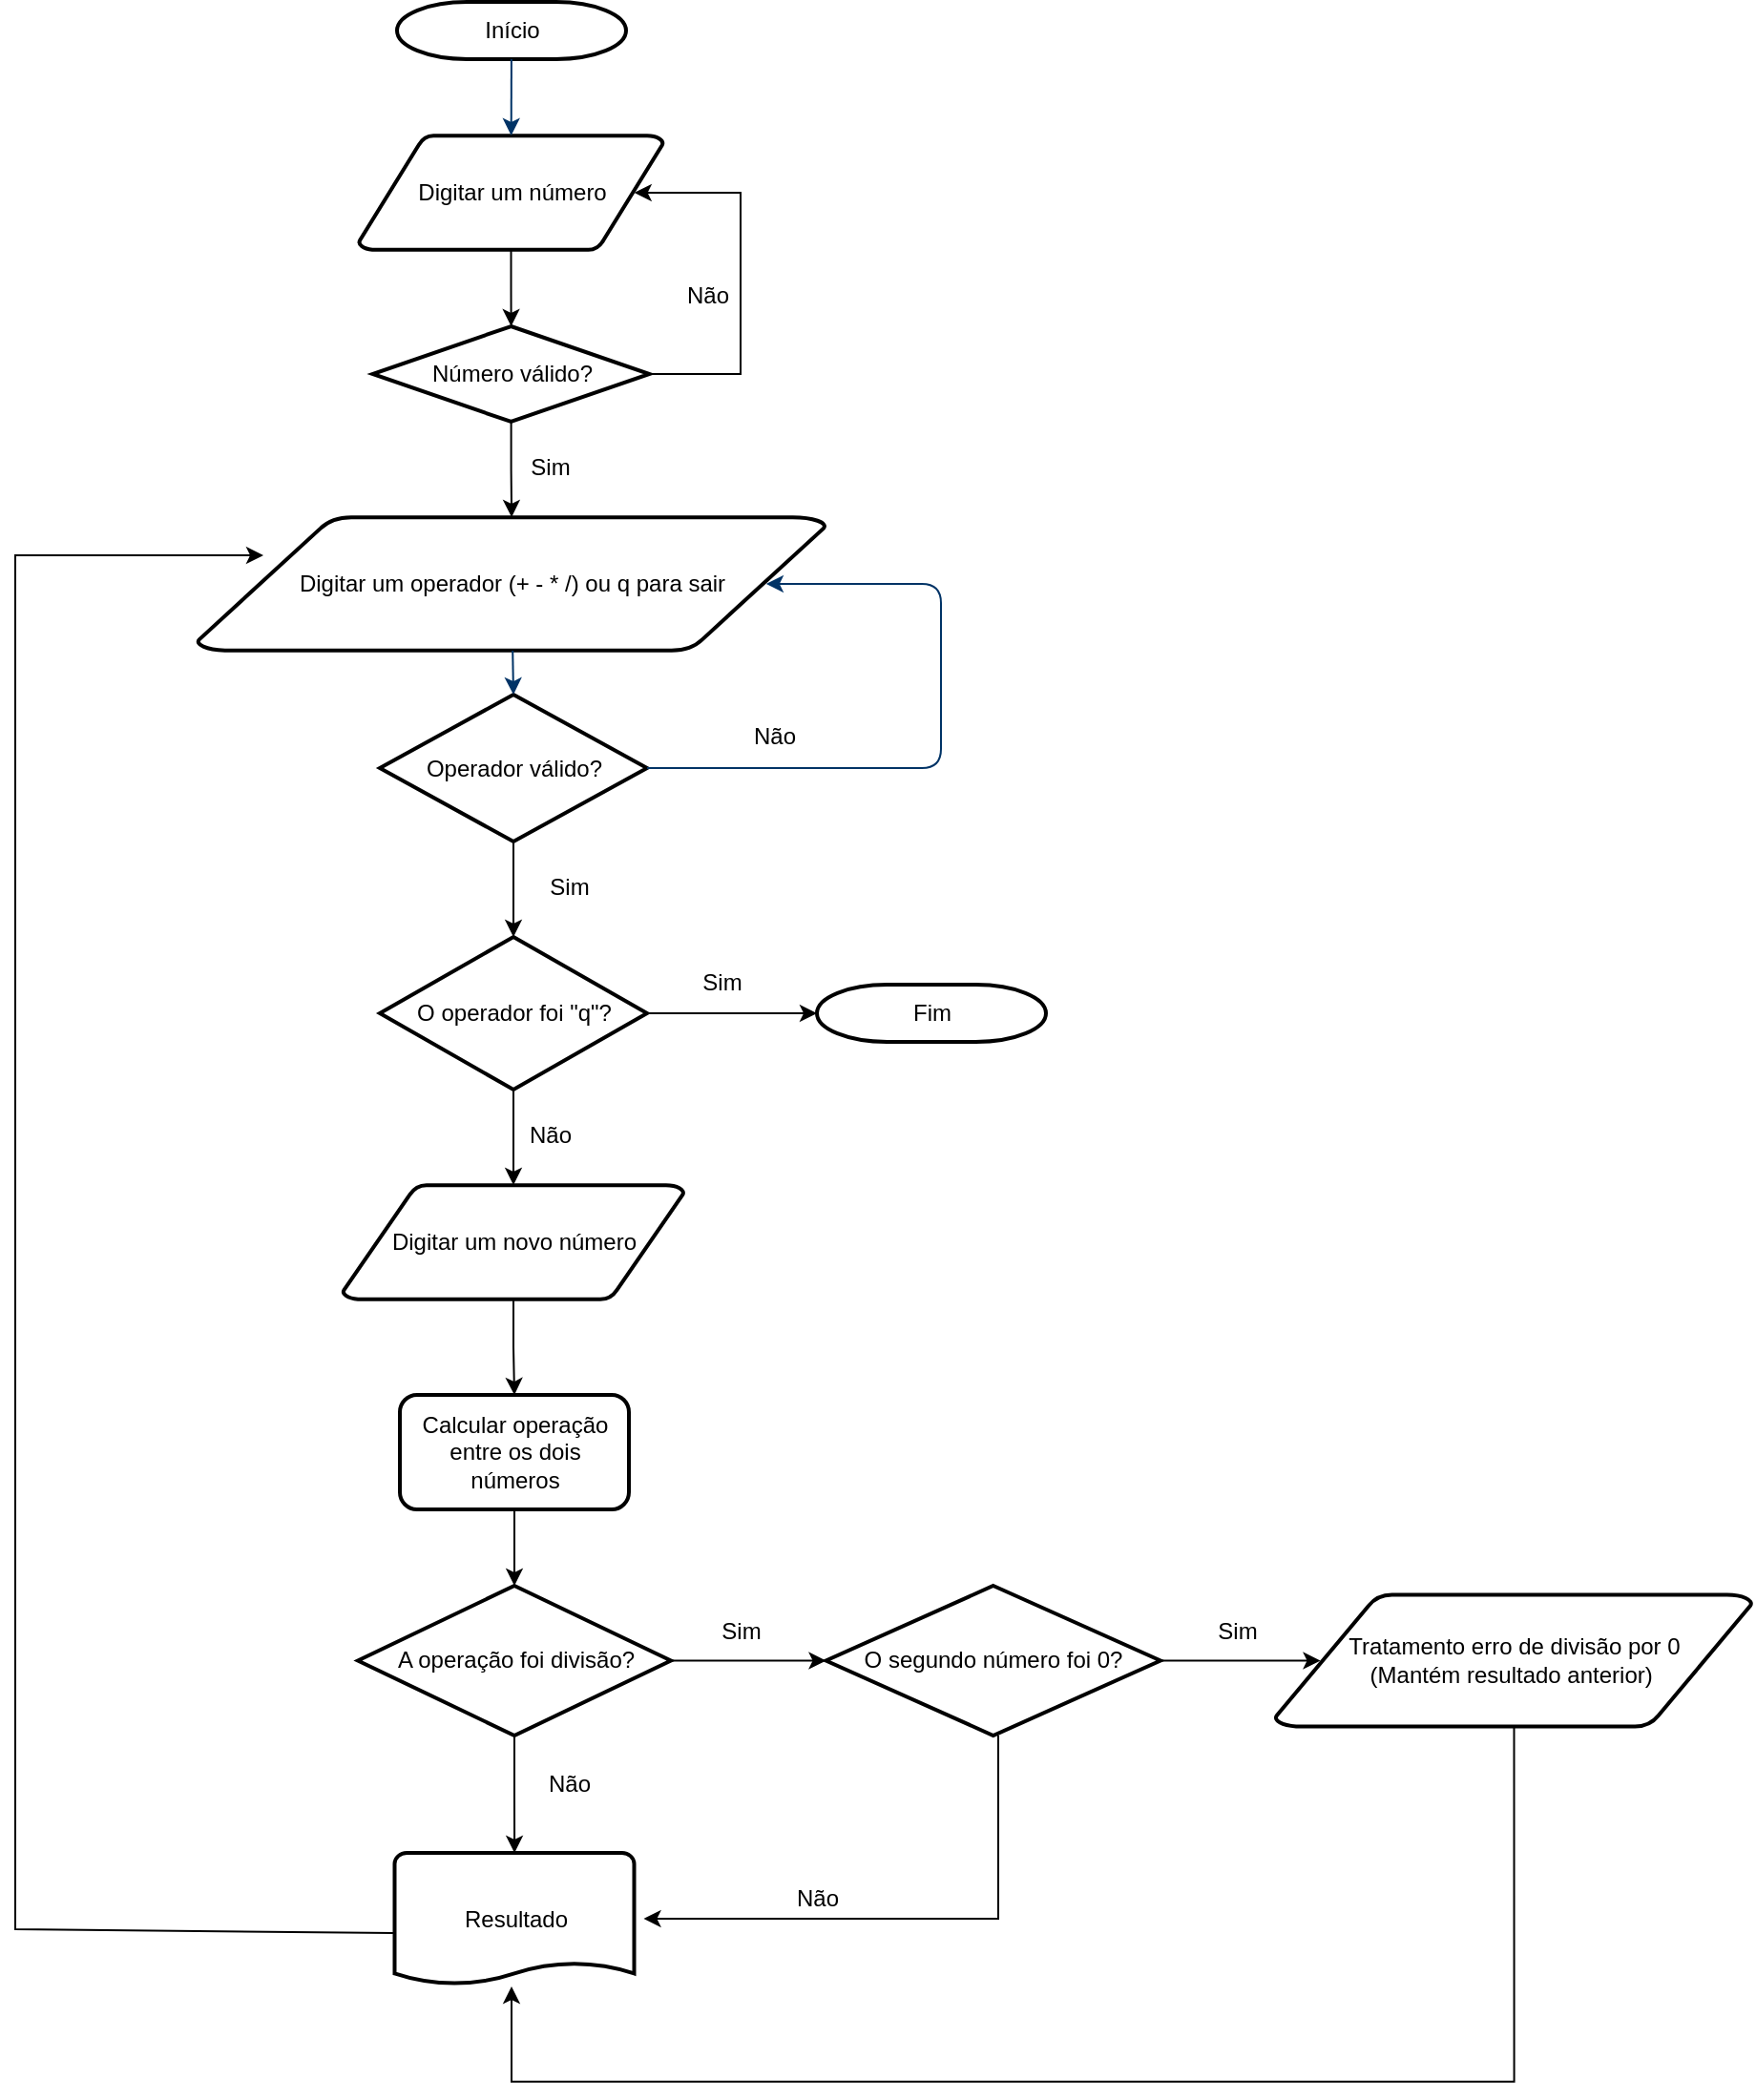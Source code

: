 <mxfile version="27.0.3">
  <diagram id="6a731a19-8d31-9384-78a2-239565b7b9f0" name="Page-1">
    <mxGraphModel dx="2593" dy="1427" grid="1" gridSize="10" guides="1" tooltips="1" connect="1" arrows="1" fold="1" page="1" pageScale="1" pageWidth="1169" pageHeight="827" background="none" math="0" shadow="0">
      <root>
        <mxCell id="0" />
        <mxCell id="1" parent="0" />
        <mxCell id="2" value="Início" style="shape=mxgraph.flowchart.terminator;strokeWidth=2;gradientColor=none;gradientDirection=north;fontStyle=0;html=1;" parent="1" vertex="1">
          <mxGeometry x="260" y="30" width="120" height="30" as="geometry" />
        </mxCell>
        <mxCell id="V0ttuZ0B0DOQV-9v9WsE-64" value="" style="edgeStyle=orthogonalEdgeStyle;rounded=0;orthogonalLoop=1;jettySize=auto;html=1;" edge="1" parent="1" source="3" target="V0ttuZ0B0DOQV-9v9WsE-63">
          <mxGeometry relative="1" as="geometry" />
        </mxCell>
        <mxCell id="3" value="Digitar um número" style="shape=mxgraph.flowchart.data;strokeWidth=2;gradientColor=none;gradientDirection=north;fontStyle=0;html=1;" parent="1" vertex="1">
          <mxGeometry x="240" y="100" width="159.5" height="60" as="geometry" />
        </mxCell>
        <mxCell id="5" value="Digitar um operador (+ - * /) ou q para sair" style="shape=mxgraph.flowchart.data;strokeWidth=2;gradientColor=none;gradientDirection=north;fontStyle=0;html=1;" parent="1" vertex="1">
          <mxGeometry x="155.25" y="300" width="329.5" height="70" as="geometry" />
        </mxCell>
        <mxCell id="V0ttuZ0B0DOQV-9v9WsE-58" value="" style="edgeStyle=orthogonalEdgeStyle;rounded=0;orthogonalLoop=1;jettySize=auto;html=1;" edge="1" parent="1" source="6" target="V0ttuZ0B0DOQV-9v9WsE-56">
          <mxGeometry relative="1" as="geometry" />
        </mxCell>
        <mxCell id="6" value="Operador válido?" style="shape=mxgraph.flowchart.decision;strokeWidth=2;gradientColor=none;gradientDirection=north;fontStyle=0;html=1;" parent="1" vertex="1">
          <mxGeometry x="251" y="393" width="140" height="77" as="geometry" />
        </mxCell>
        <mxCell id="7" style="fontStyle=1;strokeColor=#003366;strokeWidth=1;html=1;" parent="1" source="2" target="3" edge="1">
          <mxGeometry relative="1" as="geometry" />
        </mxCell>
        <mxCell id="9" style="entryX=0.5;entryY=0;entryPerimeter=0;fontStyle=1;strokeColor=#003366;strokeWidth=1;html=1;" parent="1" source="5" target="6" edge="1">
          <mxGeometry relative="1" as="geometry" />
        </mxCell>
        <mxCell id="10" value="" style="edgeStyle=elbowEdgeStyle;elbow=horizontal;entryX=0.905;entryY=0.5;entryPerimeter=0;exitX=1;exitY=0.5;exitPerimeter=0;fontStyle=1;strokeColor=#003366;strokeWidth=1;html=1;entryDx=0;entryDy=0;" parent="1" source="6" target="5" edge="1">
          <mxGeometry x="381" y="28.5" width="100" height="100" as="geometry">
            <mxPoint x="750" y="447" as="sourcePoint" />
            <mxPoint x="545" y="373.71" as="targetPoint" />
            <Array as="points">
              <mxPoint x="545" y="400" />
            </Array>
          </mxGeometry>
        </mxCell>
        <mxCell id="11" value="Não" style="text;fontStyle=0;html=1;strokeColor=none;gradientColor=none;fillColor=none;strokeWidth=2;" parent="1" vertex="1">
          <mxGeometry x="444.75" y="401" width="40" height="26" as="geometry" />
        </mxCell>
        <mxCell id="14" value="Sim" style="text;fontStyle=0;html=1;strokeColor=none;gradientColor=none;fillColor=none;strokeWidth=2;align=center;" parent="1" vertex="1">
          <mxGeometry x="330" y="480" width="40" height="26" as="geometry" />
        </mxCell>
        <mxCell id="22" value="Resultado" style="shape=mxgraph.flowchart.document;strokeWidth=2;gradientColor=none;gradientDirection=north;fontStyle=0;html=1;" parent="1" vertex="1">
          <mxGeometry x="258.75" y="1000" width="125.5" height="70" as="geometry" />
        </mxCell>
        <mxCell id="V0ttuZ0B0DOQV-9v9WsE-81" value="" style="edgeStyle=orthogonalEdgeStyle;rounded=0;orthogonalLoop=1;jettySize=auto;html=1;" edge="1" parent="1" source="24" target="22">
          <mxGeometry relative="1" as="geometry" />
        </mxCell>
        <mxCell id="24" value="A operação foi divisão?" style="shape=mxgraph.flowchart.decision;strokeWidth=2;gradientColor=none;gradientDirection=north;fontStyle=0;html=1;" parent="1" vertex="1">
          <mxGeometry x="239.5" y="860" width="164" height="78.5" as="geometry" />
        </mxCell>
        <mxCell id="V0ttuZ0B0DOQV-9v9WsE-60" value="" style="edgeStyle=orthogonalEdgeStyle;rounded=0;orthogonalLoop=1;jettySize=auto;html=1;" edge="1" parent="1" source="V0ttuZ0B0DOQV-9v9WsE-56" target="V0ttuZ0B0DOQV-9v9WsE-59">
          <mxGeometry relative="1" as="geometry" />
        </mxCell>
        <mxCell id="V0ttuZ0B0DOQV-9v9WsE-74" style="edgeStyle=orthogonalEdgeStyle;rounded=0;orthogonalLoop=1;jettySize=auto;html=1;" edge="1" parent="1" source="V0ttuZ0B0DOQV-9v9WsE-56">
          <mxGeometry relative="1" as="geometry">
            <mxPoint x="480" y="560" as="targetPoint" />
          </mxGeometry>
        </mxCell>
        <mxCell id="V0ttuZ0B0DOQV-9v9WsE-56" value="O operador foi &quot;q&quot;?" style="shape=mxgraph.flowchart.decision;strokeWidth=2;gradientColor=none;gradientDirection=north;fontStyle=0;html=1;" vertex="1" parent="1">
          <mxGeometry x="251" y="520" width="140" height="80" as="geometry" />
        </mxCell>
        <mxCell id="V0ttuZ0B0DOQV-9v9WsE-79" value="" style="edgeStyle=orthogonalEdgeStyle;rounded=0;orthogonalLoop=1;jettySize=auto;html=1;" edge="1" parent="1" source="V0ttuZ0B0DOQV-9v9WsE-59" target="V0ttuZ0B0DOQV-9v9WsE-62">
          <mxGeometry relative="1" as="geometry" />
        </mxCell>
        <mxCell id="V0ttuZ0B0DOQV-9v9WsE-59" value="Digitar um novo número" style="shape=mxgraph.flowchart.data;strokeWidth=2;gradientColor=none;gradientDirection=north;fontStyle=0;html=1;" vertex="1" parent="1">
          <mxGeometry x="231.63" y="650" width="178.75" height="60" as="geometry" />
        </mxCell>
        <mxCell id="V0ttuZ0B0DOQV-9v9WsE-80" value="" style="edgeStyle=orthogonalEdgeStyle;rounded=0;orthogonalLoop=1;jettySize=auto;html=1;" edge="1" parent="1" source="V0ttuZ0B0DOQV-9v9WsE-62" target="24">
          <mxGeometry relative="1" as="geometry" />
        </mxCell>
        <mxCell id="V0ttuZ0B0DOQV-9v9WsE-62" value="Calcular operação entre os dois números" style="rounded=1;whiteSpace=wrap;html=1;strokeWidth=2" vertex="1" parent="1">
          <mxGeometry x="261.5" y="760" width="120" height="60" as="geometry" />
        </mxCell>
        <mxCell id="V0ttuZ0B0DOQV-9v9WsE-65" value="" style="edgeStyle=orthogonalEdgeStyle;rounded=0;orthogonalLoop=1;jettySize=auto;html=1;" edge="1" parent="1" source="V0ttuZ0B0DOQV-9v9WsE-63" target="5">
          <mxGeometry relative="1" as="geometry" />
        </mxCell>
        <mxCell id="V0ttuZ0B0DOQV-9v9WsE-63" value="Número válido?" style="shape=mxgraph.flowchart.decision;strokeWidth=2;gradientColor=none;gradientDirection=north;fontStyle=0;html=1;" vertex="1" parent="1">
          <mxGeometry x="247.25" y="200" width="145" height="50" as="geometry" />
        </mxCell>
        <mxCell id="V0ttuZ0B0DOQV-9v9WsE-68" style="edgeStyle=orthogonalEdgeStyle;rounded=0;orthogonalLoop=1;jettySize=auto;html=1;exitX=1;exitY=0.5;exitDx=0;exitDy=0;exitPerimeter=0;entryX=0.905;entryY=0.5;entryDx=0;entryDy=0;entryPerimeter=0;" edge="1" parent="1" source="V0ttuZ0B0DOQV-9v9WsE-63" target="3">
          <mxGeometry relative="1" as="geometry">
            <Array as="points">
              <mxPoint x="440" y="225" />
              <mxPoint x="440" y="130" />
            </Array>
          </mxGeometry>
        </mxCell>
        <mxCell id="V0ttuZ0B0DOQV-9v9WsE-70" value="Não" style="text;fontStyle=0;html=1;strokeColor=none;gradientColor=none;fillColor=none;strokeWidth=2;" vertex="1" parent="1">
          <mxGeometry x="410.37" y="170" width="40" height="26" as="geometry" />
        </mxCell>
        <mxCell id="V0ttuZ0B0DOQV-9v9WsE-72" value="Sim" style="text;fontStyle=0;html=1;strokeColor=none;gradientColor=none;fillColor=none;strokeWidth=2;align=center;" vertex="1" parent="1">
          <mxGeometry x="320" y="260" width="40" height="26" as="geometry" />
        </mxCell>
        <mxCell id="V0ttuZ0B0DOQV-9v9WsE-75" value="Sim" style="text;fontStyle=0;html=1;strokeColor=none;gradientColor=none;fillColor=none;strokeWidth=2;align=center;" vertex="1" parent="1">
          <mxGeometry x="410.37" y="530" width="40" height="26" as="geometry" />
        </mxCell>
        <mxCell id="V0ttuZ0B0DOQV-9v9WsE-76" value="Fim" style="shape=mxgraph.flowchart.terminator;strokeWidth=2;gradientColor=none;gradientDirection=north;fontStyle=0;html=1;" vertex="1" parent="1">
          <mxGeometry x="480" y="545" width="120" height="30" as="geometry" />
        </mxCell>
        <mxCell id="V0ttuZ0B0DOQV-9v9WsE-77" value="Não" style="text;fontStyle=0;html=1;strokeColor=none;gradientColor=none;fillColor=none;strokeWidth=2;align=center;" vertex="1" parent="1">
          <mxGeometry x="320" y="610" width="40" height="26" as="geometry" />
        </mxCell>
        <mxCell id="V0ttuZ0B0DOQV-9v9WsE-82" value="Não" style="text;fontStyle=0;html=1;strokeColor=none;gradientColor=none;fillColor=none;strokeWidth=2;align=center;" vertex="1" parent="1">
          <mxGeometry x="330" y="950" width="40" height="26" as="geometry" />
        </mxCell>
        <mxCell id="V0ttuZ0B0DOQV-9v9WsE-83" value="O segundo número foi 0?" style="shape=mxgraph.flowchart.decision;strokeWidth=2;gradientColor=none;gradientDirection=north;fontStyle=0;html=1;" vertex="1" parent="1">
          <mxGeometry x="484.75" y="860" width="175.25" height="78.5" as="geometry" />
        </mxCell>
        <mxCell id="V0ttuZ0B0DOQV-9v9WsE-84" style="edgeStyle=orthogonalEdgeStyle;rounded=0;orthogonalLoop=1;jettySize=auto;html=1;exitX=1;exitY=0.5;exitDx=0;exitDy=0;exitPerimeter=0;entryX=0;entryY=0.5;entryDx=0;entryDy=0;entryPerimeter=0;" edge="1" parent="1" source="24" target="V0ttuZ0B0DOQV-9v9WsE-83">
          <mxGeometry relative="1" as="geometry" />
        </mxCell>
        <mxCell id="V0ttuZ0B0DOQV-9v9WsE-85" value="Sim" style="text;fontStyle=0;html=1;strokeColor=none;gradientColor=none;fillColor=none;strokeWidth=2;align=center;" vertex="1" parent="1">
          <mxGeometry x="420" y="870" width="40" height="26" as="geometry" />
        </mxCell>
        <mxCell id="V0ttuZ0B0DOQV-9v9WsE-101" style="edgeStyle=orthogonalEdgeStyle;rounded=0;orthogonalLoop=1;jettySize=auto;html=1;" edge="1" parent="1">
          <mxGeometry relative="1" as="geometry">
            <mxPoint x="320" y="1070" as="targetPoint" />
            <mxPoint x="845.25" y="933.87" as="sourcePoint" />
            <Array as="points">
              <mxPoint x="845" y="1119.87" />
              <mxPoint x="320" y="1119.87" />
            </Array>
          </mxGeometry>
        </mxCell>
        <mxCell id="V0ttuZ0B0DOQV-9v9WsE-93" value="Tratamento erro de divisão por 0&lt;div&gt;(Mantém resultado anterior)&amp;nbsp;&lt;/div&gt;" style="shape=mxgraph.flowchart.data;strokeWidth=2;gradientColor=none;gradientDirection=north;fontStyle=0;html=1;" vertex="1" parent="1">
          <mxGeometry x="720" y="864.62" width="250" height="69.25" as="geometry" />
        </mxCell>
        <mxCell id="V0ttuZ0B0DOQV-9v9WsE-94" style="edgeStyle=orthogonalEdgeStyle;rounded=0;orthogonalLoop=1;jettySize=auto;html=1;entryX=0.095;entryY=0.5;entryDx=0;entryDy=0;entryPerimeter=0;" edge="1" parent="1" source="V0ttuZ0B0DOQV-9v9WsE-83" target="V0ttuZ0B0DOQV-9v9WsE-93">
          <mxGeometry relative="1" as="geometry" />
        </mxCell>
        <mxCell id="V0ttuZ0B0DOQV-9v9WsE-96" value="Sim" style="text;fontStyle=0;html=1;strokeColor=none;gradientColor=none;fillColor=none;strokeWidth=2;align=center;" vertex="1" parent="1">
          <mxGeometry x="680" y="870" width="40" height="26" as="geometry" />
        </mxCell>
        <mxCell id="V0ttuZ0B0DOQV-9v9WsE-98" style="edgeStyle=orthogonalEdgeStyle;rounded=0;orthogonalLoop=1;jettySize=auto;html=1;entryX=1;entryY=0.5;entryDx=0;entryDy=0;entryPerimeter=0;" edge="1" parent="1">
          <mxGeometry relative="1" as="geometry">
            <mxPoint x="575" y="939.5" as="sourcePoint" />
            <mxPoint x="389.25" y="1034.5" as="targetPoint" />
            <Array as="points">
              <mxPoint x="575" y="938.5" />
              <mxPoint x="575" y="1034.5" />
            </Array>
          </mxGeometry>
        </mxCell>
        <mxCell id="V0ttuZ0B0DOQV-9v9WsE-100" value="Não" style="text;fontStyle=0;html=1;strokeColor=none;gradientColor=none;fillColor=none;strokeWidth=2;align=center;" vertex="1" parent="1">
          <mxGeometry x="460" y="1010" width="40" height="26" as="geometry" />
        </mxCell>
        <mxCell id="V0ttuZ0B0DOQV-9v9WsE-106" value="" style="endArrow=classic;html=1;rounded=0;exitX=-0.006;exitY=0.6;exitDx=0;exitDy=0;exitPerimeter=0;" edge="1" parent="1" source="22">
          <mxGeometry width="50" height="50" relative="1" as="geometry">
            <mxPoint x="250" y="1040" as="sourcePoint" />
            <mxPoint x="190" y="320" as="targetPoint" />
            <Array as="points">
              <mxPoint x="60" y="1040" />
              <mxPoint x="60" y="740" />
              <mxPoint x="60" y="320" />
            </Array>
          </mxGeometry>
        </mxCell>
      </root>
    </mxGraphModel>
  </diagram>
</mxfile>
